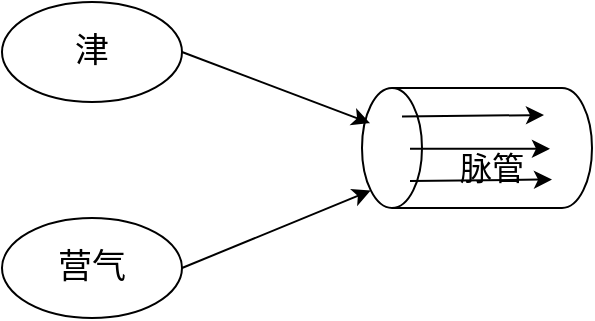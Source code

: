 <mxfile version="22.1.12" type="github">
  <diagram name="第 1 页" id="kXdqpukRPmYXxGtKRsjE">
    <mxGraphModel dx="1050" dy="557" grid="1" gridSize="10" guides="1" tooltips="1" connect="1" arrows="1" fold="1" page="1" pageScale="1" pageWidth="827" pageHeight="1169" math="0" shadow="0">
      <root>
        <mxCell id="0" />
        <mxCell id="1" parent="0" />
        <mxCell id="PWUjFL_8KTTZmlBbb4qg-1" value="津" style="ellipse;whiteSpace=wrap;html=1;fontSize=17;" vertex="1" parent="1">
          <mxGeometry x="130" y="42" width="90" height="50" as="geometry" />
        </mxCell>
        <mxCell id="PWUjFL_8KTTZmlBbb4qg-2" value="" style="shape=cylinder3;whiteSpace=wrap;html=1;boundedLbl=1;backgroundOutline=1;size=15;rotation=-90;" vertex="1" parent="1">
          <mxGeometry x="337.5" y="57.5" width="60" height="115" as="geometry" />
        </mxCell>
        <mxCell id="PWUjFL_8KTTZmlBbb4qg-3" value="" style="endArrow=classic;html=1;rounded=0;entryX=0.707;entryY=0.035;entryDx=0;entryDy=0;entryPerimeter=0;exitX=1;exitY=0.5;exitDx=0;exitDy=0;" edge="1" parent="1" source="PWUjFL_8KTTZmlBbb4qg-1" target="PWUjFL_8KTTZmlBbb4qg-2">
          <mxGeometry width="50" height="50" relative="1" as="geometry">
            <mxPoint x="220" y="120" as="sourcePoint" />
            <mxPoint x="270" y="70" as="targetPoint" />
          </mxGeometry>
        </mxCell>
        <mxCell id="PWUjFL_8KTTZmlBbb4qg-8" value="" style="group" vertex="1" connectable="0" parent="1">
          <mxGeometry x="330" y="98.5" width="75" height="33" as="geometry" />
        </mxCell>
        <mxCell id="PWUjFL_8KTTZmlBbb4qg-4" value="" style="endArrow=classic;html=1;rounded=0;" edge="1" parent="PWUjFL_8KTTZmlBbb4qg-8">
          <mxGeometry width="50" height="50" relative="1" as="geometry">
            <mxPoint y="0.767" as="sourcePoint" />
            <mxPoint x="71" as="targetPoint" />
          </mxGeometry>
        </mxCell>
        <mxCell id="PWUjFL_8KTTZmlBbb4qg-5" value="" style="endArrow=classic;html=1;rounded=0;" edge="1" parent="PWUjFL_8KTTZmlBbb4qg-8">
          <mxGeometry width="50" height="50" relative="1" as="geometry">
            <mxPoint x="4" y="16.884" as="sourcePoint" />
            <mxPoint x="74" y="16.884" as="targetPoint" />
          </mxGeometry>
        </mxCell>
        <mxCell id="PWUjFL_8KTTZmlBbb4qg-6" value="" style="endArrow=classic;html=1;rounded=0;" edge="1" parent="PWUjFL_8KTTZmlBbb4qg-8">
          <mxGeometry width="50" height="50" relative="1" as="geometry">
            <mxPoint x="4" y="33" as="sourcePoint" />
            <mxPoint x="75" y="32.233" as="targetPoint" />
          </mxGeometry>
        </mxCell>
        <mxCell id="PWUjFL_8KTTZmlBbb4qg-9" value="脉管" style="text;html=1;strokeColor=none;fillColor=none;align=center;verticalAlign=middle;whiteSpace=wrap;rounded=0;fontSize=16;" vertex="1" parent="1">
          <mxGeometry x="345" y="110" width="60" height="30" as="geometry" />
        </mxCell>
        <mxCell id="PWUjFL_8KTTZmlBbb4qg-10" value="营气" style="ellipse;whiteSpace=wrap;html=1;fontSize=17;" vertex="1" parent="1">
          <mxGeometry x="130" y="150" width="90" height="50" as="geometry" />
        </mxCell>
        <mxCell id="PWUjFL_8KTTZmlBbb4qg-11" value="" style="endArrow=classic;html=1;rounded=0;entryX=0.145;entryY=0;entryDx=0;entryDy=4.35;entryPerimeter=0;exitX=1;exitY=0.5;exitDx=0;exitDy=0;" edge="1" parent="1" source="PWUjFL_8KTTZmlBbb4qg-10" target="PWUjFL_8KTTZmlBbb4qg-2">
          <mxGeometry width="50" height="50" relative="1" as="geometry">
            <mxPoint x="220" y="180" as="sourcePoint" />
            <mxPoint x="270" y="130" as="targetPoint" />
          </mxGeometry>
        </mxCell>
      </root>
    </mxGraphModel>
  </diagram>
</mxfile>
